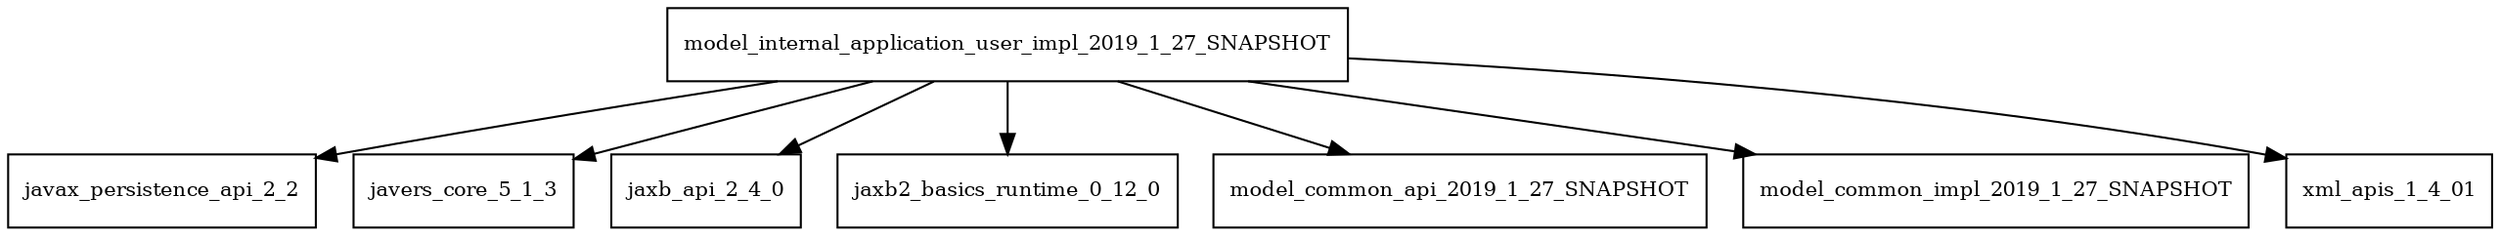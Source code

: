 digraph model_internal_application_user_impl_2019_1_27_SNAPSHOT_dependencies {
  node [shape = box, fontsize=10.0];
  model_internal_application_user_impl_2019_1_27_SNAPSHOT -> javax_persistence_api_2_2;
  model_internal_application_user_impl_2019_1_27_SNAPSHOT -> javers_core_5_1_3;
  model_internal_application_user_impl_2019_1_27_SNAPSHOT -> jaxb_api_2_4_0;
  model_internal_application_user_impl_2019_1_27_SNAPSHOT -> jaxb2_basics_runtime_0_12_0;
  model_internal_application_user_impl_2019_1_27_SNAPSHOT -> model_common_api_2019_1_27_SNAPSHOT;
  model_internal_application_user_impl_2019_1_27_SNAPSHOT -> model_common_impl_2019_1_27_SNAPSHOT;
  model_internal_application_user_impl_2019_1_27_SNAPSHOT -> xml_apis_1_4_01;
}
